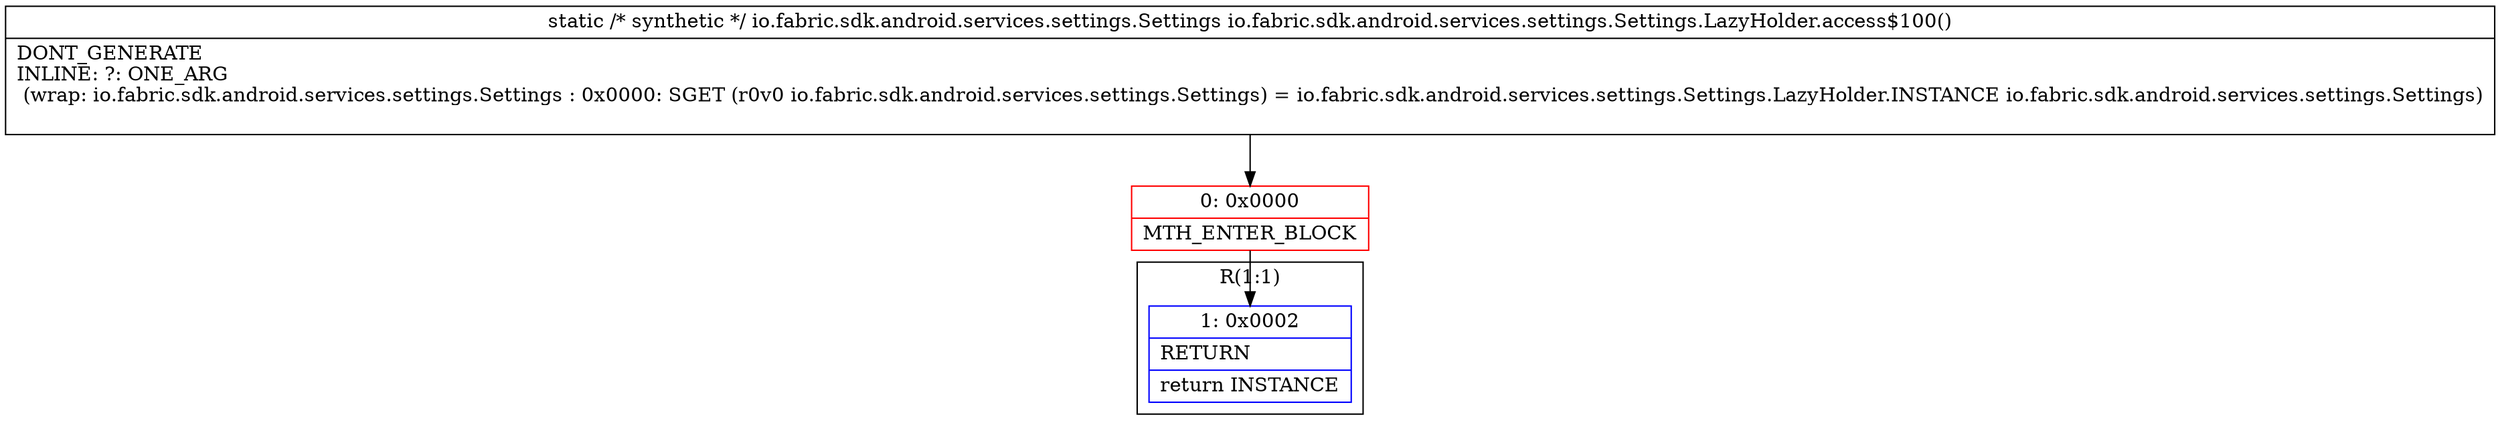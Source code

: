 digraph "CFG forio.fabric.sdk.android.services.settings.Settings.LazyHolder.access$100()Lio\/fabric\/sdk\/android\/services\/settings\/Settings;" {
subgraph cluster_Region_1140186607 {
label = "R(1:1)";
node [shape=record,color=blue];
Node_1 [shape=record,label="{1\:\ 0x0002|RETURN\l|return INSTANCE\l}"];
}
Node_0 [shape=record,color=red,label="{0\:\ 0x0000|MTH_ENTER_BLOCK\l}"];
MethodNode[shape=record,label="{static \/* synthetic *\/ io.fabric.sdk.android.services.settings.Settings io.fabric.sdk.android.services.settings.Settings.LazyHolder.access$100()  | DONT_GENERATE\lINLINE: ?: ONE_ARG  \l  (wrap: io.fabric.sdk.android.services.settings.Settings : 0x0000: SGET  (r0v0 io.fabric.sdk.android.services.settings.Settings) =  io.fabric.sdk.android.services.settings.Settings.LazyHolder.INSTANCE io.fabric.sdk.android.services.settings.Settings)\l\l}"];
MethodNode -> Node_0;
Node_0 -> Node_1;
}

